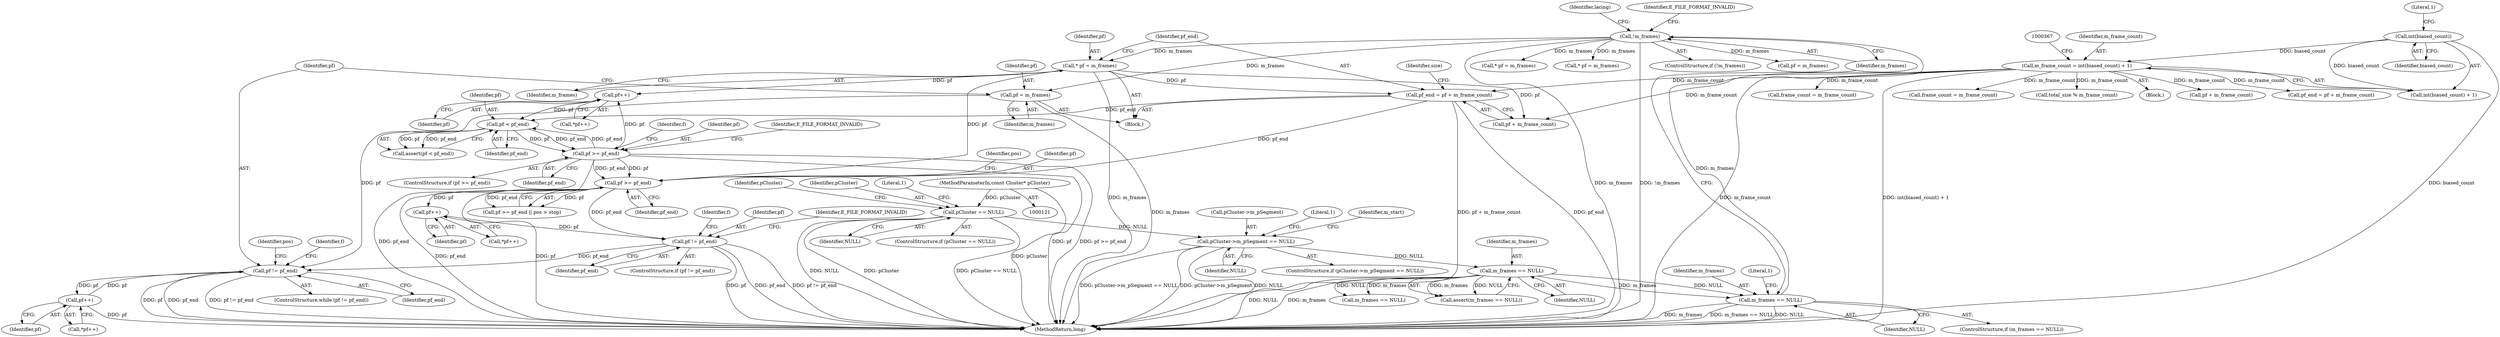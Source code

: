 digraph "0_Android_cc274e2abe8b2a6698a5c47d8aa4bb45f1f9538d_33@pointer" {
"1000548" [label="(Call,pf != pf_end)"];
"1000556" [label="(Call,pf++)"];
"1000548" [label="(Call,pf != pf_end)"];
"1000544" [label="(Call,pf = m_frames)"];
"1000379" [label="(Call,!m_frames)"];
"1000372" [label="(Call,m_frames == NULL)"];
"1000153" [label="(Call,m_frames == NULL)"];
"1000132" [label="(Call,pCluster->m_pSegment == NULL)"];
"1000125" [label="(Call,pCluster == NULL)"];
"1000122" [label="(MethodParameterIn,const Cluster* pCluster)"];
"1000499" [label="(Call,pf != pf_end)"];
"1000496" [label="(Call,pf++)"];
"1000483" [label="(Call,pf >= pf_end)"];
"1000455" [label="(Call,pf >= pf_end)"];
"1000451" [label="(Call,pf < pf_end)"];
"1000448" [label="(Call,pf++)"];
"1000389" [label="(Call,* pf = m_frames)"];
"1000392" [label="(Call,pf_end = pf + m_frame_count)"];
"1000360" [label="(Call,m_frame_count = int(biased_count) + 1)"];
"1000363" [label="(Call,int(biased_count))"];
"1000133" [label="(Call,pCluster->m_pSegment)"];
"1000124" [label="(ControlStructure,if (pCluster == NULL))"];
"1000385" [label="(Identifier,lacing)"];
"1000544" [label="(Call,pf = m_frames)"];
"1000134" [label="(Identifier,pCluster)"];
"1000399" [label="(Identifier,size)"];
"1000484" [label="(Identifier,pf)"];
"1000503" [label="(Identifier,E_FILE_FORMAT_INVALID)"];
"1000547" [label="(ControlStructure,while (pf != pf_end))"];
"1000127" [label="(Identifier,NULL)"];
"1000364" [label="(Identifier,biased_count)"];
"1000498" [label="(ControlStructure,if (pf != pf_end))"];
"1000548" [label="(Call,pf != pf_end)"];
"1000139" [label="(Literal,1)"];
"1000371" [label="(ControlStructure,if (m_frames == NULL))"];
"1000497" [label="(Identifier,pf)"];
"1000362" [label="(Call,int(biased_count) + 1)"];
"1000456" [label="(Identifier,pf)"];
"1000450" [label="(Call,assert(pf < pf_end))"];
"1000132" [label="(Call,pCluster->m_pSegment == NULL)"];
"1000506" [label="(Identifier,f)"];
"1000131" [label="(ControlStructure,if (pCluster->m_pSegment == NULL))"];
"1000361" [label="(Identifier,m_frame_count)"];
"1000496" [label="(Call,pf++)"];
"1000756" [label="(Call,* pf = m_frames)"];
"1000123" [label="(Block,)"];
"1001066" [label="(MethodReturn,long)"];
"1000152" [label="(Call,assert(m_frames == NULL))"];
"1000485" [label="(Identifier,pf_end)"];
"1000550" [label="(Identifier,pf_end)"];
"1000554" [label="(Identifier,f)"];
"1000392" [label="(Call,pf_end = pf + m_frame_count)"];
"1000588" [label="(Identifier,pos)"];
"1000500" [label="(Identifier,pf)"];
"1000555" [label="(Call,*pf++)"];
"1000382" [label="(Identifier,E_FILE_FORMAT_INVALID)"];
"1000387" [label="(Block,)"];
"1000153" [label="(Call,m_frames == NULL)"];
"1000154" [label="(Identifier,m_frames)"];
"1000448" [label="(Call,pf++)"];
"1000549" [label="(Identifier,pf)"];
"1000393" [label="(Identifier,pf_end)"];
"1000451" [label="(Call,pf < pf_end)"];
"1000459" [label="(Identifier,E_FILE_FORMAT_INVALID)"];
"1000379" [label="(Call,!m_frames)"];
"1000761" [label="(Call,pf + m_frame_count)"];
"1000452" [label="(Identifier,pf)"];
"1000455" [label="(Call,pf >= pf_end)"];
"1000499" [label="(Call,pf != pf_end)"];
"1000155" [label="(Identifier,NULL)"];
"1000380" [label="(Identifier,m_frames)"];
"1000557" [label="(Identifier,pf)"];
"1000447" [label="(Call,*pf++)"];
"1000292" [label="(Call,m_frames == NULL)"];
"1000377" [label="(Literal,1)"];
"1000142" [label="(Identifier,m_start)"];
"1000126" [label="(Identifier,pCluster)"];
"1000374" [label="(Identifier,NULL)"];
"1000363" [label="(Call,int(biased_count))"];
"1000546" [label="(Identifier,m_frames)"];
"1000639" [label="(Call,* pf = m_frames)"];
"1000483" [label="(Call,pf >= pf_end)"];
"1000545" [label="(Identifier,pf)"];
"1000365" [label="(Literal,1)"];
"1000122" [label="(MethodParameterIn,const Cluster* pCluster)"];
"1000495" [label="(Call,*pf++)"];
"1000394" [label="(Call,pf + m_frame_count)"];
"1000449" [label="(Identifier,pf)"];
"1000759" [label="(Call,pf_end = pf + m_frame_count)"];
"1000391" [label="(Identifier,m_frames)"];
"1000378" [label="(ControlStructure,if (!m_frames))"];
"1000372" [label="(Call,m_frames == NULL)"];
"1000454" [label="(ControlStructure,if (pf >= pf_end))"];
"1000389" [label="(Call,* pf = m_frames)"];
"1000390" [label="(Identifier,pf)"];
"1000714" [label="(Call,frame_count = m_frame_count)"];
"1000125" [label="(Call,pCluster == NULL)"];
"1000453" [label="(Identifier,pf_end)"];
"1000457" [label="(Identifier,pf_end)"];
"1000130" [label="(Literal,1)"];
"1000402" [label="(Call,frame_count = m_frame_count)"];
"1000501" [label="(Identifier,pf_end)"];
"1000487" [label="(Identifier,pos)"];
"1000616" [label="(Call,total_size % m_frame_count)"];
"1000373" [label="(Identifier,m_frames)"];
"1000482" [label="(Call,pf >= pf_end || pos > stop)"];
"1000556" [label="(Call,pf++)"];
"1000360" [label="(Call,m_frame_count = int(biased_count) + 1)"];
"1000462" [label="(Identifier,f)"];
"1001016" [label="(Call,pf = m_frames)"];
"1000136" [label="(Identifier,NULL)"];
"1000548" -> "1000547"  [label="AST: "];
"1000548" -> "1000550"  [label="CFG: "];
"1000549" -> "1000548"  [label="AST: "];
"1000550" -> "1000548"  [label="AST: "];
"1000554" -> "1000548"  [label="CFG: "];
"1000588" -> "1000548"  [label="CFG: "];
"1000548" -> "1001066"  [label="DDG: pf_end"];
"1000548" -> "1001066"  [label="DDG: pf != pf_end"];
"1000548" -> "1001066"  [label="DDG: pf"];
"1000556" -> "1000548"  [label="DDG: pf"];
"1000544" -> "1000548"  [label="DDG: pf"];
"1000499" -> "1000548"  [label="DDG: pf_end"];
"1000548" -> "1000556"  [label="DDG: pf"];
"1000556" -> "1000555"  [label="AST: "];
"1000556" -> "1000557"  [label="CFG: "];
"1000557" -> "1000556"  [label="AST: "];
"1000555" -> "1000556"  [label="CFG: "];
"1000556" -> "1001066"  [label="DDG: pf"];
"1000544" -> "1000387"  [label="AST: "];
"1000544" -> "1000546"  [label="CFG: "];
"1000545" -> "1000544"  [label="AST: "];
"1000546" -> "1000544"  [label="AST: "];
"1000549" -> "1000544"  [label="CFG: "];
"1000544" -> "1001066"  [label="DDG: m_frames"];
"1000379" -> "1000544"  [label="DDG: m_frames"];
"1000379" -> "1000378"  [label="AST: "];
"1000379" -> "1000380"  [label="CFG: "];
"1000380" -> "1000379"  [label="AST: "];
"1000382" -> "1000379"  [label="CFG: "];
"1000385" -> "1000379"  [label="CFG: "];
"1000379" -> "1001066"  [label="DDG: m_frames"];
"1000379" -> "1001066"  [label="DDG: !m_frames"];
"1000372" -> "1000379"  [label="DDG: m_frames"];
"1000379" -> "1000389"  [label="DDG: m_frames"];
"1000379" -> "1000639"  [label="DDG: m_frames"];
"1000379" -> "1000756"  [label="DDG: m_frames"];
"1000379" -> "1001016"  [label="DDG: m_frames"];
"1000372" -> "1000371"  [label="AST: "];
"1000372" -> "1000374"  [label="CFG: "];
"1000373" -> "1000372"  [label="AST: "];
"1000374" -> "1000372"  [label="AST: "];
"1000377" -> "1000372"  [label="CFG: "];
"1000380" -> "1000372"  [label="CFG: "];
"1000372" -> "1001066"  [label="DDG: m_frames"];
"1000372" -> "1001066"  [label="DDG: m_frames == NULL"];
"1000372" -> "1001066"  [label="DDG: NULL"];
"1000153" -> "1000372"  [label="DDG: m_frames"];
"1000153" -> "1000372"  [label="DDG: NULL"];
"1000153" -> "1000152"  [label="AST: "];
"1000153" -> "1000155"  [label="CFG: "];
"1000154" -> "1000153"  [label="AST: "];
"1000155" -> "1000153"  [label="AST: "];
"1000152" -> "1000153"  [label="CFG: "];
"1000153" -> "1001066"  [label="DDG: NULL"];
"1000153" -> "1001066"  [label="DDG: m_frames"];
"1000153" -> "1000152"  [label="DDG: m_frames"];
"1000153" -> "1000152"  [label="DDG: NULL"];
"1000132" -> "1000153"  [label="DDG: NULL"];
"1000153" -> "1000292"  [label="DDG: m_frames"];
"1000153" -> "1000292"  [label="DDG: NULL"];
"1000132" -> "1000131"  [label="AST: "];
"1000132" -> "1000136"  [label="CFG: "];
"1000133" -> "1000132"  [label="AST: "];
"1000136" -> "1000132"  [label="AST: "];
"1000139" -> "1000132"  [label="CFG: "];
"1000142" -> "1000132"  [label="CFG: "];
"1000132" -> "1001066"  [label="DDG: pCluster->m_pSegment == NULL"];
"1000132" -> "1001066"  [label="DDG: pCluster->m_pSegment"];
"1000132" -> "1001066"  [label="DDG: NULL"];
"1000125" -> "1000132"  [label="DDG: NULL"];
"1000125" -> "1000124"  [label="AST: "];
"1000125" -> "1000127"  [label="CFG: "];
"1000126" -> "1000125"  [label="AST: "];
"1000127" -> "1000125"  [label="AST: "];
"1000130" -> "1000125"  [label="CFG: "];
"1000134" -> "1000125"  [label="CFG: "];
"1000125" -> "1001066"  [label="DDG: pCluster"];
"1000125" -> "1001066"  [label="DDG: pCluster == NULL"];
"1000125" -> "1001066"  [label="DDG: NULL"];
"1000122" -> "1000125"  [label="DDG: pCluster"];
"1000122" -> "1000121"  [label="AST: "];
"1000122" -> "1001066"  [label="DDG: pCluster"];
"1000499" -> "1000498"  [label="AST: "];
"1000499" -> "1000501"  [label="CFG: "];
"1000500" -> "1000499"  [label="AST: "];
"1000501" -> "1000499"  [label="AST: "];
"1000503" -> "1000499"  [label="CFG: "];
"1000506" -> "1000499"  [label="CFG: "];
"1000499" -> "1001066"  [label="DDG: pf != pf_end"];
"1000499" -> "1001066"  [label="DDG: pf"];
"1000499" -> "1001066"  [label="DDG: pf_end"];
"1000496" -> "1000499"  [label="DDG: pf"];
"1000483" -> "1000499"  [label="DDG: pf_end"];
"1000496" -> "1000495"  [label="AST: "];
"1000496" -> "1000497"  [label="CFG: "];
"1000497" -> "1000496"  [label="AST: "];
"1000495" -> "1000496"  [label="CFG: "];
"1000483" -> "1000496"  [label="DDG: pf"];
"1000483" -> "1000482"  [label="AST: "];
"1000483" -> "1000485"  [label="CFG: "];
"1000484" -> "1000483"  [label="AST: "];
"1000485" -> "1000483"  [label="AST: "];
"1000487" -> "1000483"  [label="CFG: "];
"1000482" -> "1000483"  [label="CFG: "];
"1000483" -> "1001066"  [label="DDG: pf_end"];
"1000483" -> "1001066"  [label="DDG: pf"];
"1000483" -> "1000482"  [label="DDG: pf"];
"1000483" -> "1000482"  [label="DDG: pf_end"];
"1000455" -> "1000483"  [label="DDG: pf"];
"1000455" -> "1000483"  [label="DDG: pf_end"];
"1000389" -> "1000483"  [label="DDG: pf"];
"1000392" -> "1000483"  [label="DDG: pf_end"];
"1000455" -> "1000454"  [label="AST: "];
"1000455" -> "1000457"  [label="CFG: "];
"1000456" -> "1000455"  [label="AST: "];
"1000457" -> "1000455"  [label="AST: "];
"1000459" -> "1000455"  [label="CFG: "];
"1000462" -> "1000455"  [label="CFG: "];
"1000455" -> "1001066"  [label="DDG: pf >= pf_end"];
"1000455" -> "1001066"  [label="DDG: pf_end"];
"1000455" -> "1001066"  [label="DDG: pf"];
"1000455" -> "1000448"  [label="DDG: pf"];
"1000455" -> "1000451"  [label="DDG: pf_end"];
"1000451" -> "1000455"  [label="DDG: pf"];
"1000451" -> "1000455"  [label="DDG: pf_end"];
"1000451" -> "1000450"  [label="AST: "];
"1000451" -> "1000453"  [label="CFG: "];
"1000452" -> "1000451"  [label="AST: "];
"1000453" -> "1000451"  [label="AST: "];
"1000450" -> "1000451"  [label="CFG: "];
"1000451" -> "1000450"  [label="DDG: pf"];
"1000451" -> "1000450"  [label="DDG: pf_end"];
"1000448" -> "1000451"  [label="DDG: pf"];
"1000392" -> "1000451"  [label="DDG: pf_end"];
"1000448" -> "1000447"  [label="AST: "];
"1000448" -> "1000449"  [label="CFG: "];
"1000449" -> "1000448"  [label="AST: "];
"1000447" -> "1000448"  [label="CFG: "];
"1000389" -> "1000448"  [label="DDG: pf"];
"1000389" -> "1000387"  [label="AST: "];
"1000389" -> "1000391"  [label="CFG: "];
"1000390" -> "1000389"  [label="AST: "];
"1000391" -> "1000389"  [label="AST: "];
"1000393" -> "1000389"  [label="CFG: "];
"1000389" -> "1001066"  [label="DDG: m_frames"];
"1000389" -> "1000392"  [label="DDG: pf"];
"1000389" -> "1000394"  [label="DDG: pf"];
"1000392" -> "1000387"  [label="AST: "];
"1000392" -> "1000394"  [label="CFG: "];
"1000393" -> "1000392"  [label="AST: "];
"1000394" -> "1000392"  [label="AST: "];
"1000399" -> "1000392"  [label="CFG: "];
"1000392" -> "1001066"  [label="DDG: pf + m_frame_count"];
"1000392" -> "1001066"  [label="DDG: pf_end"];
"1000360" -> "1000392"  [label="DDG: m_frame_count"];
"1000360" -> "1000123"  [label="AST: "];
"1000360" -> "1000362"  [label="CFG: "];
"1000361" -> "1000360"  [label="AST: "];
"1000362" -> "1000360"  [label="AST: "];
"1000367" -> "1000360"  [label="CFG: "];
"1000360" -> "1001066"  [label="DDG: m_frame_count"];
"1000360" -> "1001066"  [label="DDG: int(biased_count) + 1"];
"1000363" -> "1000360"  [label="DDG: biased_count"];
"1000360" -> "1000394"  [label="DDG: m_frame_count"];
"1000360" -> "1000402"  [label="DDG: m_frame_count"];
"1000360" -> "1000616"  [label="DDG: m_frame_count"];
"1000360" -> "1000714"  [label="DDG: m_frame_count"];
"1000360" -> "1000759"  [label="DDG: m_frame_count"];
"1000360" -> "1000761"  [label="DDG: m_frame_count"];
"1000363" -> "1000362"  [label="AST: "];
"1000363" -> "1000364"  [label="CFG: "];
"1000364" -> "1000363"  [label="AST: "];
"1000365" -> "1000363"  [label="CFG: "];
"1000363" -> "1001066"  [label="DDG: biased_count"];
"1000363" -> "1000362"  [label="DDG: biased_count"];
}
